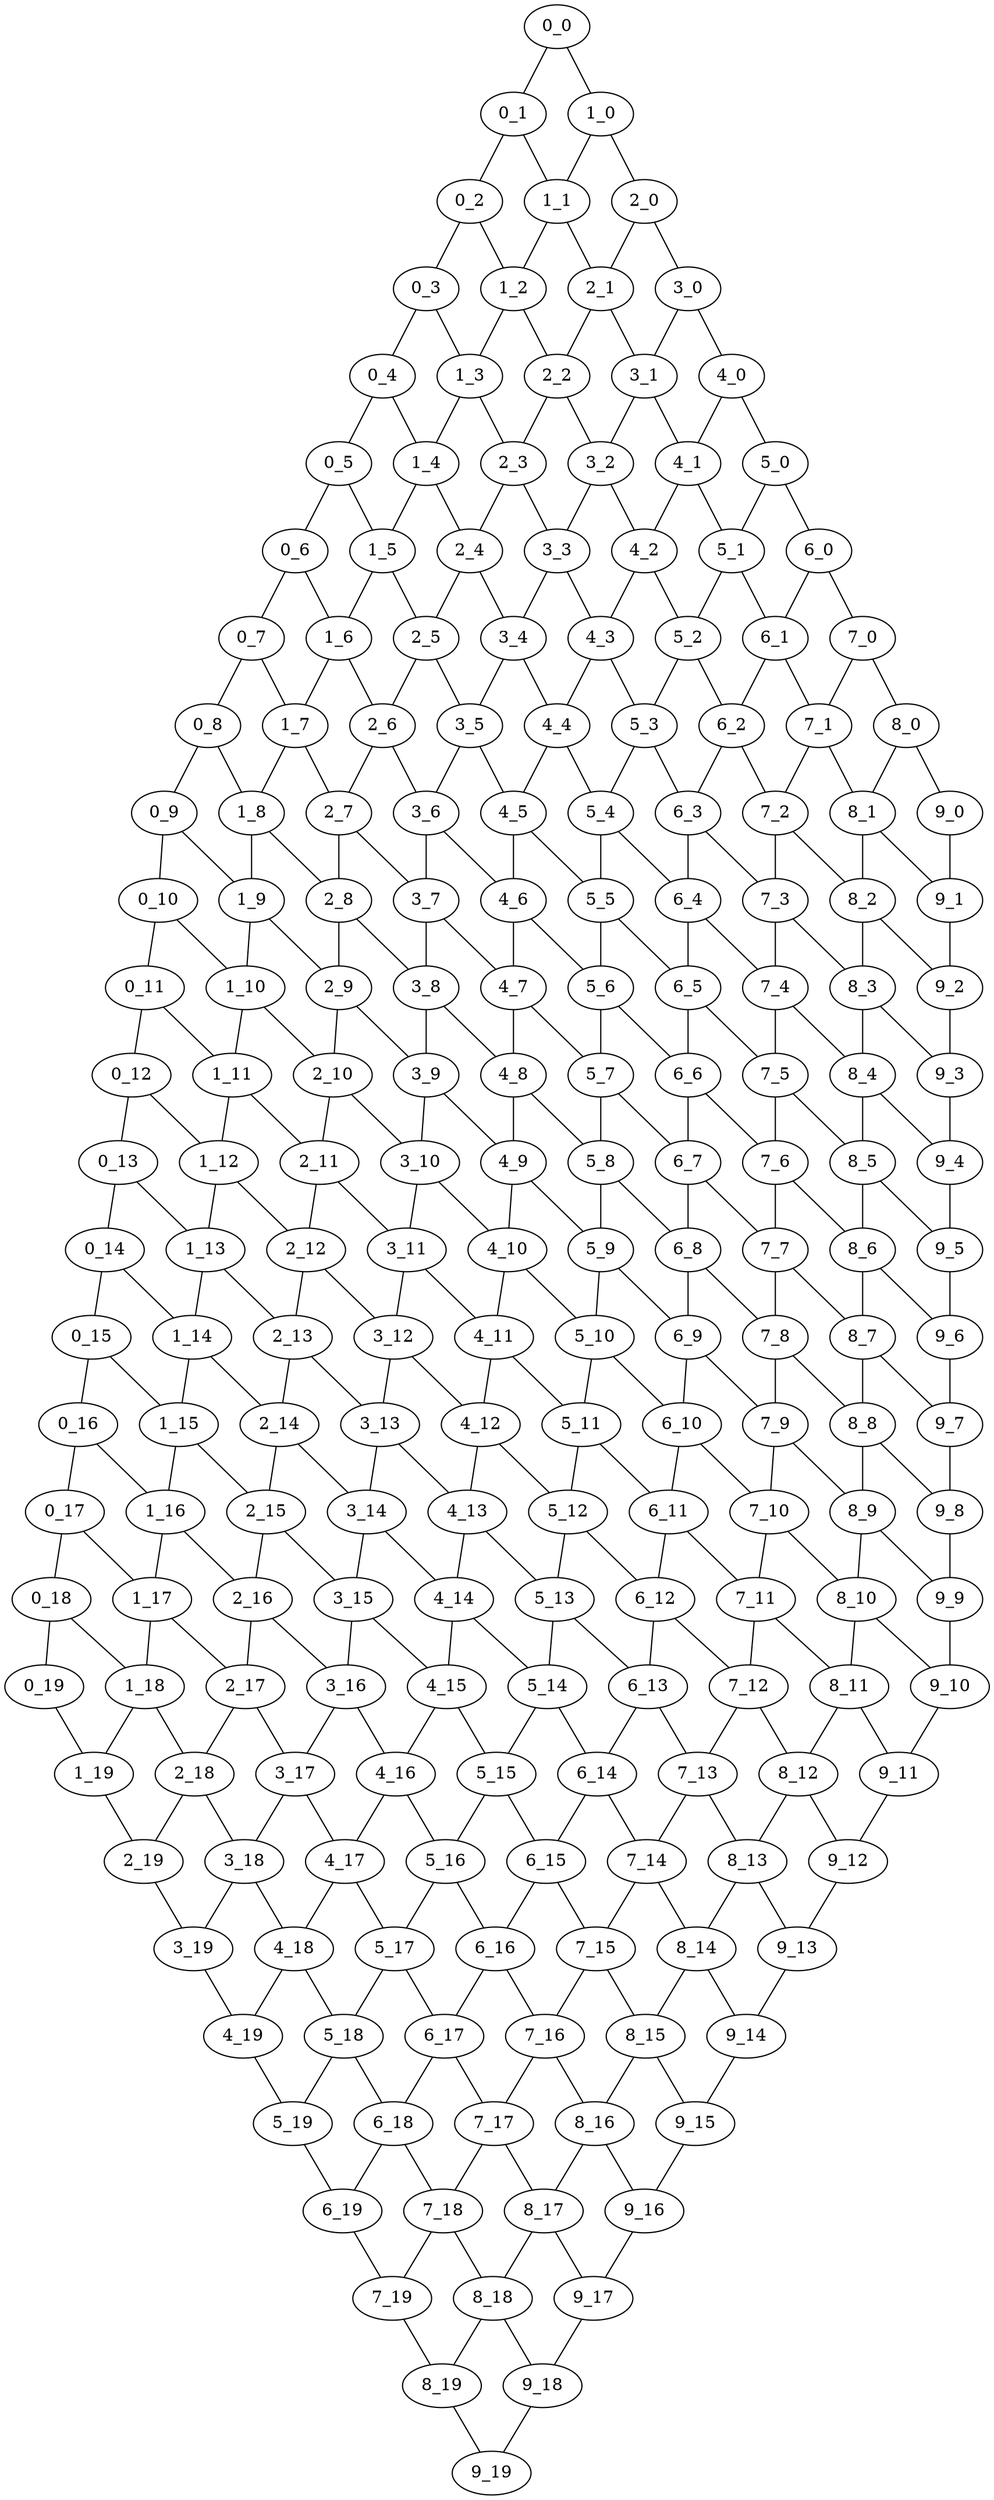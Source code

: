 graph G {
    "0_0";
    "0_1";
    "0_2";
    "0_3";
    "0_4";
    "0_5";
    "0_6";
    "0_7";
    "0_8";
    "0_9";
    "0_10";
    "0_11";
    "0_12";
    "0_13";
    "0_14";
    "0_15";
    "0_16";
    "0_17";
    "0_18";
    "0_19";
    "1_0";
    "1_1";
    "1_2";
    "1_3";
    "1_4";
    "1_5";
    "1_6";
    "1_7";
    "1_8";
    "1_9";
    "1_10";
    "1_11";
    "1_12";
    "1_13";
    "1_14";
    "1_15";
    "1_16";
    "1_17";
    "1_18";
    "1_19";
    "2_0";
    "2_1";
    "2_2";
    "2_3";
    "2_4";
    "2_5";
    "2_6";
    "2_7";
    "2_8";
    "2_9";
    "2_10";
    "2_11";
    "2_12";
    "2_13";
    "2_14";
    "2_15";
    "2_16";
    "2_17";
    "2_18";
    "2_19";
    "3_0";
    "3_1";
    "3_2";
    "3_3";
    "3_4";
    "3_5";
    "3_6";
    "3_7";
    "3_8";
    "3_9";
    "3_10";
    "3_11";
    "3_12";
    "3_13";
    "3_14";
    "3_15";
    "3_16";
    "3_17";
    "3_18";
    "3_19";
    "4_0";
    "4_1";
    "4_2";
    "4_3";
    "4_4";
    "4_5";
    "4_6";
    "4_7";
    "4_8";
    "4_9";
    "4_10";
    "4_11";
    "4_12";
    "4_13";
    "4_14";
    "4_15";
    "4_16";
    "4_17";
    "4_18";
    "4_19";
    "5_0";
    "5_1";
    "5_2";
    "5_3";
    "5_4";
    "5_5";
    "5_6";
    "5_7";
    "5_8";
    "5_9";
    "5_10";
    "5_11";
    "5_12";
    "5_13";
    "5_14";
    "5_15";
    "5_16";
    "5_17";
    "5_18";
    "5_19";
    "6_0";
    "6_1";
    "6_2";
    "6_3";
    "6_4";
    "6_5";
    "6_6";
    "6_7";
    "6_8";
    "6_9";
    "6_10";
    "6_11";
    "6_12";
    "6_13";
    "6_14";
    "6_15";
    "6_16";
    "6_17";
    "6_18";
    "6_19";
    "7_0";
    "7_1";
    "7_2";
    "7_3";
    "7_4";
    "7_5";
    "7_6";
    "7_7";
    "7_8";
    "7_9";
    "7_10";
    "7_11";
    "7_12";
    "7_13";
    "7_14";
    "7_15";
    "7_16";
    "7_17";
    "7_18";
    "7_19";
    "8_0";
    "8_1";
    "8_2";
    "8_3";
    "8_4";
    "8_5";
    "8_6";
    "8_7";
    "8_8";
    "8_9";
    "8_10";
    "8_11";
    "8_12";
    "8_13";
    "8_14";
    "8_15";
    "8_16";
    "8_17";
    "8_18";
    "8_19";
    "9_0";
    "9_1";
    "9_2";
    "9_3";
    "9_4";
    "9_5";
    "9_6";
    "9_7";
    "9_8";
    "9_9";
    "9_10";
    "9_11";
    "9_12";
    "9_13";
    "9_14";
    "9_15";
    "9_16";
    "9_17";
    "9_18";
    "9_19";
    "0_0" -- "0_1";
    "0_1" -- "0_2";
    "0_2" -- "0_3";
    "0_3" -- "0_4";
    "0_4" -- "0_5";
    "0_5" -- "0_6";
    "0_6" -- "0_7";
    "0_7" -- "0_8";
    "0_8" -- "0_9";
    "0_9" -- "0_10";
    "0_10" -- "0_11";
    "0_11" -- "0_12";
    "0_12" -- "0_13";
    "0_13" -- "0_14";
    "0_14" -- "0_15";
    "0_15" -- "0_16";
    "0_16" -- "0_17";
    "0_17" -- "0_18";
    "0_18" -- "0_19";
    "1_0" -- "1_1";
    "1_1" -- "1_2";
    "1_2" -- "1_3";
    "1_3" -- "1_4";
    "1_4" -- "1_5";
    "1_5" -- "1_6";
    "1_6" -- "1_7";
    "1_7" -- "1_8";
    "1_8" -- "1_9";
    "1_9" -- "1_10";
    "1_10" -- "1_11";
    "1_11" -- "1_12";
    "1_12" -- "1_13";
    "1_13" -- "1_14";
    "1_14" -- "1_15";
    "1_15" -- "1_16";
    "1_16" -- "1_17";
    "1_17" -- "1_18";
    "1_18" -- "1_19";
    "2_0" -- "2_1";
    "2_1" -- "2_2";
    "2_2" -- "2_3";
    "2_3" -- "2_4";
    "2_4" -- "2_5";
    "2_5" -- "2_6";
    "2_6" -- "2_7";
    "2_7" -- "2_8";
    "2_8" -- "2_9";
    "2_9" -- "2_10";
    "2_10" -- "2_11";
    "2_11" -- "2_12";
    "2_12" -- "2_13";
    "2_13" -- "2_14";
    "2_14" -- "2_15";
    "2_15" -- "2_16";
    "2_16" -- "2_17";
    "2_17" -- "2_18";
    "2_18" -- "2_19";
    "3_0" -- "3_1";
    "3_1" -- "3_2";
    "3_2" -- "3_3";
    "3_3" -- "3_4";
    "3_4" -- "3_5";
    "3_5" -- "3_6";
    "3_6" -- "3_7";
    "3_7" -- "3_8";
    "3_8" -- "3_9";
    "3_9" -- "3_10";
    "3_10" -- "3_11";
    "3_11" -- "3_12";
    "3_12" -- "3_13";
    "3_13" -- "3_14";
    "3_14" -- "3_15";
    "3_15" -- "3_16";
    "3_16" -- "3_17";
    "3_17" -- "3_18";
    "3_18" -- "3_19";
    "4_0" -- "4_1";
    "4_1" -- "4_2";
    "4_2" -- "4_3";
    "4_3" -- "4_4";
    "4_4" -- "4_5";
    "4_5" -- "4_6";
    "4_6" -- "4_7";
    "4_7" -- "4_8";
    "4_8" -- "4_9";
    "4_9" -- "4_10";
    "4_10" -- "4_11";
    "4_11" -- "4_12";
    "4_12" -- "4_13";
    "4_13" -- "4_14";
    "4_14" -- "4_15";
    "4_15" -- "4_16";
    "4_16" -- "4_17";
    "4_17" -- "4_18";
    "4_18" -- "4_19";
    "5_0" -- "5_1";
    "5_1" -- "5_2";
    "5_2" -- "5_3";
    "5_3" -- "5_4";
    "5_4" -- "5_5";
    "5_5" -- "5_6";
    "5_6" -- "5_7";
    "5_7" -- "5_8";
    "5_8" -- "5_9";
    "5_9" -- "5_10";
    "5_10" -- "5_11";
    "5_11" -- "5_12";
    "5_12" -- "5_13";
    "5_13" -- "5_14";
    "5_14" -- "5_15";
    "5_15" -- "5_16";
    "5_16" -- "5_17";
    "5_17" -- "5_18";
    "5_18" -- "5_19";
    "6_0" -- "6_1";
    "6_1" -- "6_2";
    "6_2" -- "6_3";
    "6_3" -- "6_4";
    "6_4" -- "6_5";
    "6_5" -- "6_6";
    "6_6" -- "6_7";
    "6_7" -- "6_8";
    "6_8" -- "6_9";
    "6_9" -- "6_10";
    "6_10" -- "6_11";
    "6_11" -- "6_12";
    "6_12" -- "6_13";
    "6_13" -- "6_14";
    "6_14" -- "6_15";
    "6_15" -- "6_16";
    "6_16" -- "6_17";
    "6_17" -- "6_18";
    "6_18" -- "6_19";
    "7_0" -- "7_1";
    "7_1" -- "7_2";
    "7_2" -- "7_3";
    "7_3" -- "7_4";
    "7_4" -- "7_5";
    "7_5" -- "7_6";
    "7_6" -- "7_7";
    "7_7" -- "7_8";
    "7_8" -- "7_9";
    "7_9" -- "7_10";
    "7_10" -- "7_11";
    "7_11" -- "7_12";
    "7_12" -- "7_13";
    "7_13" -- "7_14";
    "7_14" -- "7_15";
    "7_15" -- "7_16";
    "7_16" -- "7_17";
    "7_17" -- "7_18";
    "7_18" -- "7_19";
    "8_0" -- "8_1";
    "8_1" -- "8_2";
    "8_2" -- "8_3";
    "8_3" -- "8_4";
    "8_4" -- "8_5";
    "8_5" -- "8_6";
    "8_6" -- "8_7";
    "8_7" -- "8_8";
    "8_8" -- "8_9";
    "8_9" -- "8_10";
    "8_10" -- "8_11";
    "8_11" -- "8_12";
    "8_12" -- "8_13";
    "8_13" -- "8_14";
    "8_14" -- "8_15";
    "8_15" -- "8_16";
    "8_16" -- "8_17";
    "8_17" -- "8_18";
    "8_18" -- "8_19";
    "9_0" -- "9_1";
    "9_1" -- "9_2";
    "9_2" -- "9_3";
    "9_3" -- "9_4";
    "9_4" -- "9_5";
    "9_5" -- "9_6";
    "9_6" -- "9_7";
    "9_7" -- "9_8";
    "9_8" -- "9_9";
    "9_9" -- "9_10";
    "9_10" -- "9_11";
    "9_11" -- "9_12";
    "9_12" -- "9_13";
    "9_13" -- "9_14";
    "9_14" -- "9_15";
    "9_15" -- "9_16";
    "9_16" -- "9_17";
    "9_17" -- "9_18";
    "9_18" -- "9_19";
    "0_0" -- "1_0";
    "1_0" -- "2_0";
    "2_0" -- "3_0";
    "3_0" -- "4_0";
    "4_0" -- "5_0";
    "5_0" -- "6_0";
    "6_0" -- "7_0";
    "7_0" -- "8_0";
    "8_0" -- "9_0";
    "0_1" -- "1_1";
    "1_1" -- "2_1";
    "2_1" -- "3_1";
    "3_1" -- "4_1";
    "4_1" -- "5_1";
    "5_1" -- "6_1";
    "6_1" -- "7_1";
    "7_1" -- "8_1";
    "8_1" -- "9_1";
    "0_2" -- "1_2";
    "1_2" -- "2_2";
    "2_2" -- "3_2";
    "3_2" -- "4_2";
    "4_2" -- "5_2";
    "5_2" -- "6_2";
    "6_2" -- "7_2";
    "7_2" -- "8_2";
    "8_2" -- "9_2";
    "0_3" -- "1_3";
    "1_3" -- "2_3";
    "2_3" -- "3_3";
    "3_3" -- "4_3";
    "4_3" -- "5_3";
    "5_3" -- "6_3";
    "6_3" -- "7_3";
    "7_3" -- "8_3";
    "8_3" -- "9_3";
    "0_4" -- "1_4";
    "1_4" -- "2_4";
    "2_4" -- "3_4";
    "3_4" -- "4_4";
    "4_4" -- "5_4";
    "5_4" -- "6_4";
    "6_4" -- "7_4";
    "7_4" -- "8_4";
    "8_4" -- "9_4";
    "0_5" -- "1_5";
    "1_5" -- "2_5";
    "2_5" -- "3_5";
    "3_5" -- "4_5";
    "4_5" -- "5_5";
    "5_5" -- "6_5";
    "6_5" -- "7_5";
    "7_5" -- "8_5";
    "8_5" -- "9_5";
    "0_6" -- "1_6";
    "1_6" -- "2_6";
    "2_6" -- "3_6";
    "3_6" -- "4_6";
    "4_6" -- "5_6";
    "5_6" -- "6_6";
    "6_6" -- "7_6";
    "7_6" -- "8_6";
    "8_6" -- "9_6";
    "0_7" -- "1_7";
    "1_7" -- "2_7";
    "2_7" -- "3_7";
    "3_7" -- "4_7";
    "4_7" -- "5_7";
    "5_7" -- "6_7";
    "6_7" -- "7_7";
    "7_7" -- "8_7";
    "8_7" -- "9_7";
    "0_8" -- "1_8";
    "1_8" -- "2_8";
    "2_8" -- "3_8";
    "3_8" -- "4_8";
    "4_8" -- "5_8";
    "5_8" -- "6_8";
    "6_8" -- "7_8";
    "7_8" -- "8_8";
    "8_8" -- "9_8";
    "0_9" -- "1_9";
    "1_9" -- "2_9";
    "2_9" -- "3_9";
    "3_9" -- "4_9";
    "4_9" -- "5_9";
    "5_9" -- "6_9";
    "6_9" -- "7_9";
    "7_9" -- "8_9";
    "8_9" -- "9_9";
    "0_10" -- "1_10";
    "1_10" -- "2_10";
    "2_10" -- "3_10";
    "3_10" -- "4_10";
    "4_10" -- "5_10";
    "5_10" -- "6_10";
    "6_10" -- "7_10";
    "7_10" -- "8_10";
    "8_10" -- "9_10";
    "0_11" -- "1_11";
    "1_11" -- "2_11";
    "2_11" -- "3_11";
    "3_11" -- "4_11";
    "4_11" -- "5_11";
    "5_11" -- "6_11";
    "6_11" -- "7_11";
    "7_11" -- "8_11";
    "8_11" -- "9_11";
    "0_12" -- "1_12";
    "1_12" -- "2_12";
    "2_12" -- "3_12";
    "3_12" -- "4_12";
    "4_12" -- "5_12";
    "5_12" -- "6_12";
    "6_12" -- "7_12";
    "7_12" -- "8_12";
    "8_12" -- "9_12";
    "0_13" -- "1_13";
    "1_13" -- "2_13";
    "2_13" -- "3_13";
    "3_13" -- "4_13";
    "4_13" -- "5_13";
    "5_13" -- "6_13";
    "6_13" -- "7_13";
    "7_13" -- "8_13";
    "8_13" -- "9_13";
    "0_14" -- "1_14";
    "1_14" -- "2_14";
    "2_14" -- "3_14";
    "3_14" -- "4_14";
    "4_14" -- "5_14";
    "5_14" -- "6_14";
    "6_14" -- "7_14";
    "7_14" -- "8_14";
    "8_14" -- "9_14";
    "0_15" -- "1_15";
    "1_15" -- "2_15";
    "2_15" -- "3_15";
    "3_15" -- "4_15";
    "4_15" -- "5_15";
    "5_15" -- "6_15";
    "6_15" -- "7_15";
    "7_15" -- "8_15";
    "8_15" -- "9_15";
    "0_16" -- "1_16";
    "1_16" -- "2_16";
    "2_16" -- "3_16";
    "3_16" -- "4_16";
    "4_16" -- "5_16";
    "5_16" -- "6_16";
    "6_16" -- "7_16";
    "7_16" -- "8_16";
    "8_16" -- "9_16";
    "0_17" -- "1_17";
    "1_17" -- "2_17";
    "2_17" -- "3_17";
    "3_17" -- "4_17";
    "4_17" -- "5_17";
    "5_17" -- "6_17";
    "6_17" -- "7_17";
    "7_17" -- "8_17";
    "8_17" -- "9_17";
    "0_18" -- "1_18";
    "1_18" -- "2_18";
    "2_18" -- "3_18";
    "3_18" -- "4_18";
    "4_18" -- "5_18";
    "5_18" -- "6_18";
    "6_18" -- "7_18";
    "7_18" -- "8_18";
    "8_18" -- "9_18";
    "0_19" -- "1_19";
    "1_19" -- "2_19";
    "2_19" -- "3_19";
    "3_19" -- "4_19";
    "4_19" -- "5_19";
    "5_19" -- "6_19";
    "6_19" -- "7_19";
    "7_19" -- "8_19";
    "8_19" -- "9_19";
}